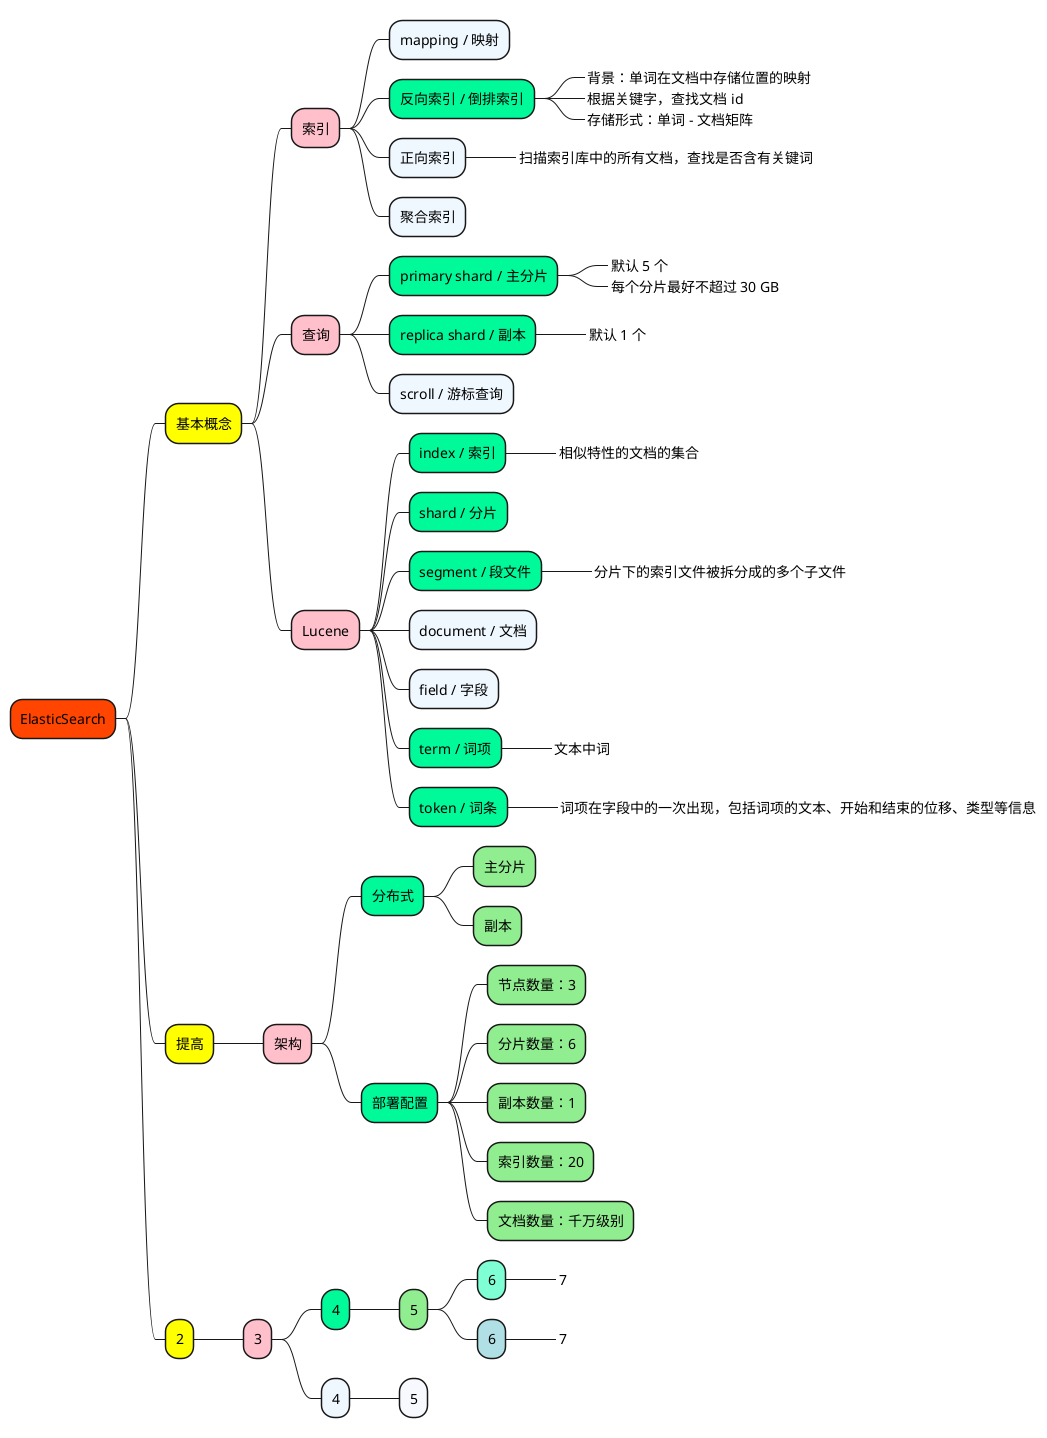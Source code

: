@startmindmap

+[#OrangeRed] ElasticSearch

++[#yellow] 基本概念

+++[#Pink] 索引

++++[#AliceBlue] mapping / 映射

++++[#MediumSpringGreen] 反向索引 / 倒排索引
+++++_ 背景：单词在文档中存储位置的映射
+++++_ 根据关键字，查找文档 id
+++++_ 存储形式：单词 - 文档矩阵

++++[#AliceBlue] 正向索引
+++++_ 扫描索引库中的所有文档，查找是否含有关键词

++++[#AliceBlue] 聚合索引


+++[#Pink] 查询

++++[#MediumSpringGreen] primary shard / 主分片
+++++_ 默认 5 个
+++++_ 每个分片最好不超过 30 GB

++++[#MediumSpringGreen] replica shard / 副本
+++++_ 默认 1 个

++++[#AliceBlue] scroll / 游标查询


+++[#Pink] Lucene

++++[#MediumSpringGreen] index / 索引
+++++_ 相似特性的文档的集合
++++[#MediumSpringGreen] shard / 分片
++++[#MediumSpringGreen] segment / 段文件
+++++_ 分片下的索引文件被拆分成的多个子文件
++++[#AliceBlue] document / 文档
++++[#AliceBlue] field / 字段
++++[#MediumSpringGreen] term / 词项
+++++_ 文本中词
++++[#MediumSpringGreen] token / 词条
+++++_ 词项在字段中的一次出现，包括词项的文本、开始和结束的位移、类型等信息


++[#yellow] 提高

+++[#Pink] 架构

++++[#MediumSpringGreen] 分布式
+++++[#LightGreen] 主分片
+++++[#LightGreen] 副本

++++[#MediumSpringGreen] 部署配置
+++++[#LightGreen] 节点数量：3
+++++[#LightGreen] 分片数量：6
+++++[#LightGreen] 副本数量：1
+++++[#LightGreen] 索引数量：20
+++++[#LightGreen] 文档数量：千万级别







++[#yellow] 2

+++[#Pink] 3

++++[#MediumSpringGreen] 4
+++++[#LightGreen] 5
++++++[#Aquamarine] 6
+++++++[#Aquamarine]_ 7
++++++[#PowderBlue] 6
+++++++[#PowderBlue]_ 7
++++[#AliceBlue] 4
+++++[#GhostWhite] 5


@endmindmap